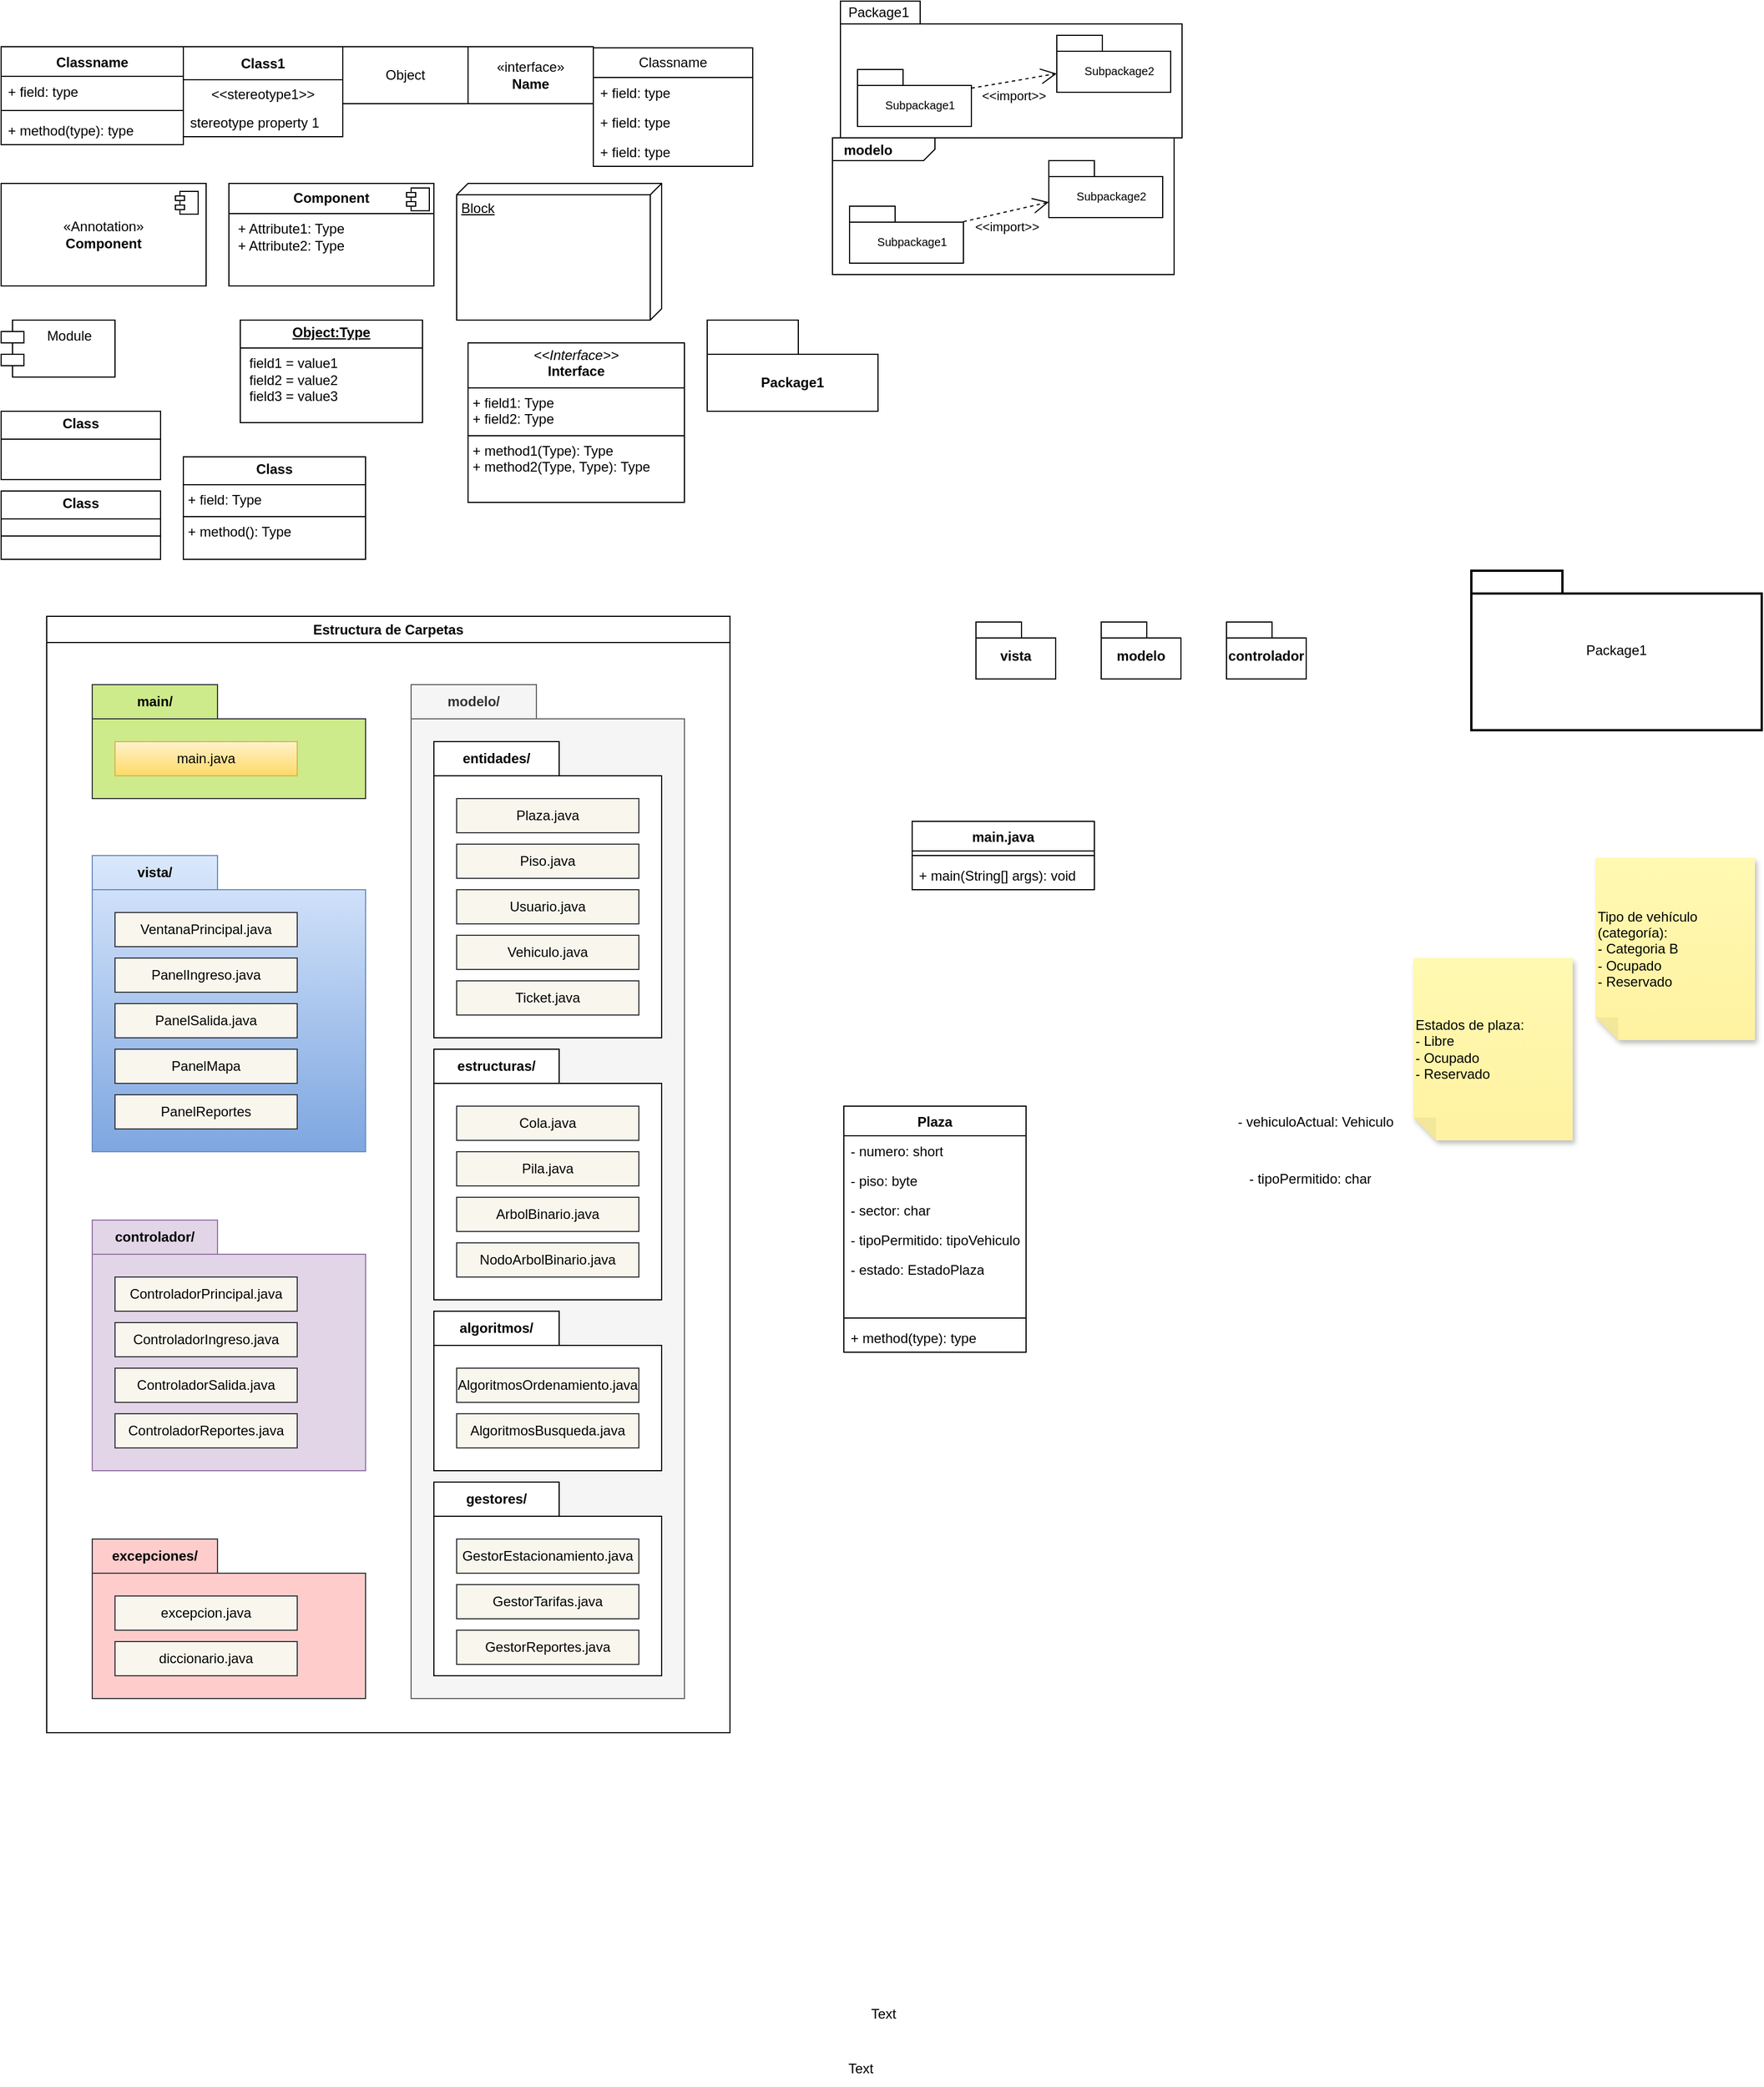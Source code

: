 <mxfile version="28.2.0">
  <diagram name="Página-1" id="cIHU0dxXWqZWaOvObGlX">
    <mxGraphModel dx="2250" dy="1258" grid="1" gridSize="10" guides="1" tooltips="1" connect="1" arrows="1" fold="1" page="1" pageScale="1" pageWidth="827" pageHeight="1169" math="0" shadow="0">
      <root>
        <mxCell id="0" />
        <mxCell id="1" style="" parent="0" />
        <mxCell id="vrDfNK2nrc3gdXkp-nxU-1" value="Classname" style="swimlane;fontStyle=1;align=center;verticalAlign=top;childLayout=stackLayout;horizontal=1;startSize=26;horizontalStack=0;resizeParent=1;resizeParentMax=0;resizeLast=0;collapsible=1;marginBottom=0;whiteSpace=wrap;html=1;" vertex="1" parent="1">
          <mxGeometry x="40" y="40" width="160" height="86" as="geometry" />
        </mxCell>
        <mxCell id="vrDfNK2nrc3gdXkp-nxU-2" value="+ field: type" style="text;strokeColor=none;fillColor=none;align=left;verticalAlign=top;spacingLeft=4;spacingRight=4;overflow=hidden;rotatable=0;points=[[0,0.5],[1,0.5]];portConstraint=eastwest;whiteSpace=wrap;html=1;" vertex="1" parent="vrDfNK2nrc3gdXkp-nxU-1">
          <mxGeometry y="26" width="160" height="26" as="geometry" />
        </mxCell>
        <mxCell id="vrDfNK2nrc3gdXkp-nxU-3" value="" style="line;strokeWidth=1;fillColor=none;align=left;verticalAlign=middle;spacingTop=-1;spacingLeft=3;spacingRight=3;rotatable=0;labelPosition=right;points=[];portConstraint=eastwest;strokeColor=inherit;" vertex="1" parent="vrDfNK2nrc3gdXkp-nxU-1">
          <mxGeometry y="52" width="160" height="8" as="geometry" />
        </mxCell>
        <mxCell id="vrDfNK2nrc3gdXkp-nxU-4" value="+ method(type): type" style="text;strokeColor=none;fillColor=none;align=left;verticalAlign=top;spacingLeft=4;spacingRight=4;overflow=hidden;rotatable=0;points=[[0,0.5],[1,0.5]];portConstraint=eastwest;whiteSpace=wrap;html=1;" vertex="1" parent="vrDfNK2nrc3gdXkp-nxU-1">
          <mxGeometry y="60" width="160" height="26" as="geometry" />
        </mxCell>
        <mxCell id="vrDfNK2nrc3gdXkp-nxU-5" value="Class1" style="swimlane;fontStyle=1;align=center;verticalAlign=middle;childLayout=stackLayout;horizontal=1;startSize=29;horizontalStack=0;resizeParent=1;resizeParentMax=0;resizeLast=0;collapsible=0;marginBottom=0;html=1;whiteSpace=wrap;" vertex="1" parent="1">
          <mxGeometry x="200" y="40" width="140" height="79" as="geometry" />
        </mxCell>
        <mxCell id="vrDfNK2nrc3gdXkp-nxU-6" value="&amp;lt;&amp;lt;stereotype1&amp;gt;&amp;gt;" style="text;html=1;strokeColor=none;fillColor=none;align=center;verticalAlign=middle;spacingLeft=4;spacingRight=4;overflow=hidden;rotatable=0;points=[[0,0.5],[1,0.5]];portConstraint=eastwest;whiteSpace=wrap;" vertex="1" parent="vrDfNK2nrc3gdXkp-nxU-5">
          <mxGeometry y="29" width="140" height="25" as="geometry" />
        </mxCell>
        <mxCell id="vrDfNK2nrc3gdXkp-nxU-7" value="stereotype property 1" style="text;html=1;strokeColor=none;fillColor=none;align=left;verticalAlign=middle;spacingLeft=4;spacingRight=4;overflow=hidden;rotatable=0;points=[[0,0.5],[1,0.5]];portConstraint=eastwest;whiteSpace=wrap;" vertex="1" parent="vrDfNK2nrc3gdXkp-nxU-5">
          <mxGeometry y="54" width="140" height="25" as="geometry" />
        </mxCell>
        <mxCell id="vrDfNK2nrc3gdXkp-nxU-9" value="Object" style="html=1;whiteSpace=wrap;" vertex="1" parent="1">
          <mxGeometry x="340" y="40" width="110" height="50" as="geometry" />
        </mxCell>
        <mxCell id="vrDfNK2nrc3gdXkp-nxU-10" value="&amp;laquo;interface&amp;raquo;&lt;br&gt;&lt;b&gt;Name&lt;/b&gt;" style="html=1;whiteSpace=wrap;" vertex="1" parent="1">
          <mxGeometry x="450" y="40" width="110" height="50" as="geometry" />
        </mxCell>
        <mxCell id="vrDfNK2nrc3gdXkp-nxU-11" value="Classname" style="swimlane;fontStyle=0;childLayout=stackLayout;horizontal=1;startSize=26;fillColor=none;horizontalStack=0;resizeParent=1;resizeParentMax=0;resizeLast=0;collapsible=1;marginBottom=0;whiteSpace=wrap;html=1;" vertex="1" parent="1">
          <mxGeometry x="560" y="41" width="140" height="104" as="geometry" />
        </mxCell>
        <mxCell id="vrDfNK2nrc3gdXkp-nxU-12" value="+ field: type" style="text;strokeColor=none;fillColor=none;align=left;verticalAlign=top;spacingLeft=4;spacingRight=4;overflow=hidden;rotatable=0;points=[[0,0.5],[1,0.5]];portConstraint=eastwest;whiteSpace=wrap;html=1;" vertex="1" parent="vrDfNK2nrc3gdXkp-nxU-11">
          <mxGeometry y="26" width="140" height="26" as="geometry" />
        </mxCell>
        <mxCell id="vrDfNK2nrc3gdXkp-nxU-13" value="+ field: type" style="text;strokeColor=none;fillColor=none;align=left;verticalAlign=top;spacingLeft=4;spacingRight=4;overflow=hidden;rotatable=0;points=[[0,0.5],[1,0.5]];portConstraint=eastwest;whiteSpace=wrap;html=1;" vertex="1" parent="vrDfNK2nrc3gdXkp-nxU-11">
          <mxGeometry y="52" width="140" height="26" as="geometry" />
        </mxCell>
        <mxCell id="vrDfNK2nrc3gdXkp-nxU-14" value="+ field: type" style="text;strokeColor=none;fillColor=none;align=left;verticalAlign=top;spacingLeft=4;spacingRight=4;overflow=hidden;rotatable=0;points=[[0,0.5],[1,0.5]];portConstraint=eastwest;whiteSpace=wrap;html=1;" vertex="1" parent="vrDfNK2nrc3gdXkp-nxU-11">
          <mxGeometry y="78" width="140" height="26" as="geometry" />
        </mxCell>
        <mxCell id="vrDfNK2nrc3gdXkp-nxU-16" value="&amp;laquo;Annotation&amp;raquo;&lt;br/&gt;&lt;b&gt;Component&lt;/b&gt;" style="html=1;dropTarget=0;whiteSpace=wrap;" vertex="1" parent="1">
          <mxGeometry x="40" y="160" width="180" height="90" as="geometry" />
        </mxCell>
        <mxCell id="vrDfNK2nrc3gdXkp-nxU-17" value="" style="shape=module;jettyWidth=8;jettyHeight=4;" vertex="1" parent="vrDfNK2nrc3gdXkp-nxU-16">
          <mxGeometry x="1" width="20" height="20" relative="1" as="geometry">
            <mxPoint x="-27" y="7" as="offset" />
          </mxGeometry>
        </mxCell>
        <mxCell id="vrDfNK2nrc3gdXkp-nxU-18" value="&lt;p style=&quot;margin:0px;margin-top:6px;text-align:center;&quot;&gt;&lt;b&gt;Component&lt;/b&gt;&lt;/p&gt;&lt;hr size=&quot;1&quot; style=&quot;border-style:solid;&quot;/&gt;&lt;p style=&quot;margin:0px;margin-left:8px;&quot;&gt;+ Attribute1: Type&lt;br/&gt;+ Attribute2: Type&lt;/p&gt;" style="align=left;overflow=fill;html=1;dropTarget=0;whiteSpace=wrap;" vertex="1" parent="1">
          <mxGeometry x="240" y="160" width="180" height="90" as="geometry" />
        </mxCell>
        <mxCell id="vrDfNK2nrc3gdXkp-nxU-19" value="" style="shape=component;jettyWidth=8;jettyHeight=4;" vertex="1" parent="vrDfNK2nrc3gdXkp-nxU-18">
          <mxGeometry x="1" width="20" height="20" relative="1" as="geometry">
            <mxPoint x="-24" y="4" as="offset" />
          </mxGeometry>
        </mxCell>
        <mxCell id="vrDfNK2nrc3gdXkp-nxU-20" value="Block" style="verticalAlign=top;align=left;spacingTop=8;spacingLeft=2;spacingRight=12;shape=cube;size=10;direction=south;fontStyle=4;html=1;whiteSpace=wrap;" vertex="1" parent="1">
          <mxGeometry x="440" y="160" width="180" height="120" as="geometry" />
        </mxCell>
        <mxCell id="vrDfNK2nrc3gdXkp-nxU-21" value="Module" style="shape=module;align=left;spacingLeft=20;align=center;verticalAlign=top;whiteSpace=wrap;html=1;" vertex="1" parent="1">
          <mxGeometry x="40" y="280" width="100" height="50" as="geometry" />
        </mxCell>
        <mxCell id="vrDfNK2nrc3gdXkp-nxU-22" value="modelo" style="shape=folder;fontStyle=1;spacingTop=10;tabWidth=40;tabHeight=14;tabPosition=left;html=1;whiteSpace=wrap;" vertex="1" parent="1">
          <mxGeometry x="1006" y="545" width="70" height="50" as="geometry" />
        </mxCell>
        <mxCell id="vrDfNK2nrc3gdXkp-nxU-23" value="&lt;p style=&quot;margin:0px;margin-top:4px;text-align:center;text-decoration:underline;&quot;&gt;&lt;b&gt;Object:Type&lt;/b&gt;&lt;/p&gt;&lt;hr size=&quot;1&quot; style=&quot;border-style:solid;&quot;/&gt;&lt;p style=&quot;margin:0px;margin-left:8px;&quot;&gt;field1 = value1&lt;br/&gt;field2 = value2&lt;br&gt;field3 = value3&lt;/p&gt;" style="verticalAlign=top;align=left;overflow=fill;html=1;whiteSpace=wrap;" vertex="1" parent="1">
          <mxGeometry x="250" y="280" width="160" height="90" as="geometry" />
        </mxCell>
        <mxCell id="vrDfNK2nrc3gdXkp-nxU-24" value="&lt;p style=&quot;margin:0px;margin-top:4px;text-align:center;&quot;&gt;&lt;b&gt;Class&lt;/b&gt;&lt;/p&gt;&lt;hr size=&quot;1&quot; style=&quot;border-style:solid;&quot;/&gt;&lt;div style=&quot;height:2px;&quot;&gt;&lt;/div&gt;" style="verticalAlign=top;align=left;overflow=fill;html=1;whiteSpace=wrap;" vertex="1" parent="1">
          <mxGeometry x="40" y="360" width="140" height="60" as="geometry" />
        </mxCell>
        <mxCell id="vrDfNK2nrc3gdXkp-nxU-25" value="&lt;p style=&quot;margin:0px;margin-top:4px;text-align:center;&quot;&gt;&lt;b&gt;Class&lt;/b&gt;&lt;/p&gt;&lt;hr size=&quot;1&quot; style=&quot;border-style:solid;&quot;/&gt;&lt;div style=&quot;height:2px;&quot;&gt;&lt;/div&gt;&lt;hr size=&quot;1&quot; style=&quot;border-style:solid;&quot;/&gt;&lt;div style=&quot;height:2px;&quot;&gt;&lt;/div&gt;" style="verticalAlign=top;align=left;overflow=fill;html=1;whiteSpace=wrap;" vertex="1" parent="1">
          <mxGeometry x="40" y="430" width="140" height="60" as="geometry" />
        </mxCell>
        <mxCell id="vrDfNK2nrc3gdXkp-nxU-26" value="&lt;p style=&quot;margin:0px;margin-top:4px;text-align:center;&quot;&gt;&lt;b&gt;Class&lt;/b&gt;&lt;/p&gt;&lt;hr size=&quot;1&quot; style=&quot;border-style:solid;&quot;/&gt;&lt;p style=&quot;margin:0px;margin-left:4px;&quot;&gt;+ field: Type&lt;/p&gt;&lt;hr size=&quot;1&quot; style=&quot;border-style:solid;&quot;/&gt;&lt;p style=&quot;margin:0px;margin-left:4px;&quot;&gt;+ method(): Type&lt;/p&gt;" style="verticalAlign=top;align=left;overflow=fill;html=1;whiteSpace=wrap;" vertex="1" parent="1">
          <mxGeometry x="200" y="400" width="160" height="90" as="geometry" />
        </mxCell>
        <mxCell id="vrDfNK2nrc3gdXkp-nxU-28" value="&lt;p style=&quot;margin:0px;margin-top:4px;text-align:center;&quot;&gt;&lt;i&gt;&amp;lt;&amp;lt;Interface&amp;gt;&amp;gt;&lt;/i&gt;&lt;br/&gt;&lt;b&gt;Interface&lt;/b&gt;&lt;/p&gt;&lt;hr size=&quot;1&quot; style=&quot;border-style:solid;&quot;/&gt;&lt;p style=&quot;margin:0px;margin-left:4px;&quot;&gt;+ field1: Type&lt;br/&gt;+ field2: Type&lt;/p&gt;&lt;hr size=&quot;1&quot; style=&quot;border-style:solid;&quot;/&gt;&lt;p style=&quot;margin:0px;margin-left:4px;&quot;&gt;+ method1(Type): Type&lt;br/&gt;+ method2(Type, Type): Type&lt;/p&gt;" style="verticalAlign=top;align=left;overflow=fill;html=1;whiteSpace=wrap;" vertex="1" parent="1">
          <mxGeometry x="450" y="300" width="190" height="140" as="geometry" />
        </mxCell>
        <mxCell id="vrDfNK2nrc3gdXkp-nxU-62" value="Package1" style="shape=folder;xSize=90;align=left;spacingLeft=10;align=left;verticalAlign=top;spacingLeft=5;spacingTop=-4;tabWidth=70;tabHeight=20;tabPosition=left;html=1;recursiveResize=0;" vertex="1" parent="1">
          <mxGeometry x="777" width="300" height="120" as="geometry" />
        </mxCell>
        <mxCell id="vrDfNK2nrc3gdXkp-nxU-63" value="&#xa;Subpackage1" style="strokeColor=inherit;fillColor=inherit;gradientColor=inherit;shape=folder;spacingLeft=10;tabWidth=40;tabHeight=14;tabPosition=left;fontSize=10;html=1;whiteSpace=wrap;" vertex="1" parent="vrDfNK2nrc3gdXkp-nxU-62">
          <mxGeometry x="15" y="60" width="100" height="50" as="geometry" />
        </mxCell>
        <mxCell id="vrDfNK2nrc3gdXkp-nxU-64" value="&#xa;Subpackage2" style="strokeColor=inherit;fillColor=inherit;gradientColor=inherit;shape=folder;spacingLeft=10;tabWidth=40;tabHeight=14;tabPosition=left;fontSize=10;html=1;whiteSpace=wrap;" vertex="1" parent="vrDfNK2nrc3gdXkp-nxU-62">
          <mxGeometry x="190" y="30" width="100" height="50" as="geometry" />
        </mxCell>
        <mxCell id="vrDfNK2nrc3gdXkp-nxU-65" value="&amp;lt;&amp;lt;import&amp;gt;&amp;gt;" style="strokeColor=inherit;fillColor=inherit;gradientColor=inherit;edgeStyle=none;endArrow=open;dashed=1;verticalAlign=top;labelBackgroundColor=none;endSize=12;html=1;rounded=0;" edge="1" parent="vrDfNK2nrc3gdXkp-nxU-62" source="vrDfNK2nrc3gdXkp-nxU-63" target="vrDfNK2nrc3gdXkp-nxU-64">
          <mxGeometry relative="1" as="geometry" />
        </mxCell>
        <mxCell id="vrDfNK2nrc3gdXkp-nxU-70" value="Package1" style="shape=folder;tabWidth=80;tabHeight=20;tabPosition=left;strokeWidth=2;html=1;whiteSpace=wrap;align=center;" vertex="1" parent="1">
          <mxGeometry x="1331" y="500" width="255" height="140" as="geometry" />
        </mxCell>
        <mxCell id="vrDfNK2nrc3gdXkp-nxU-61" value="Package1" style="shape=folder;fontStyle=1;tabWidth=80;tabHeight=30;tabPosition=left;html=1;boundedLbl=1;whiteSpace=wrap;" vertex="1" parent="1">
          <mxGeometry x="660" y="280" width="150" height="80" as="geometry" />
        </mxCell>
        <mxCell id="vrDfNK2nrc3gdXkp-nxU-75" value="vista" style="shape=folder;fontStyle=1;spacingTop=10;tabWidth=40;tabHeight=14;tabPosition=left;html=1;whiteSpace=wrap;" vertex="1" parent="1">
          <mxGeometry x="896" y="545" width="70" height="50" as="geometry" />
        </mxCell>
        <mxCell id="vrDfNK2nrc3gdXkp-nxU-76" value="controlador" style="shape=folder;fontStyle=1;spacingTop=10;tabWidth=40;tabHeight=14;tabPosition=left;html=1;whiteSpace=wrap;" vertex="1" parent="1">
          <mxGeometry x="1116" y="545" width="70" height="50" as="geometry" />
        </mxCell>
        <mxCell id="vrDfNK2nrc3gdXkp-nxU-77" value="&lt;p style=&quot;margin:0px;margin-top:4px;margin-left:10px;text-align:left;&quot;&gt;&lt;b&gt;modelo&lt;/b&gt;&lt;/p&gt;" style="html=1;shape=mxgraph.sysml.package;xSize=90;align=left;spacingLeft=10;overflow=fill;recursiveResize=0;" vertex="1" parent="1">
          <mxGeometry x="770" y="120" width="300" height="120" as="geometry" />
        </mxCell>
        <mxCell id="vrDfNK2nrc3gdXkp-nxU-78" value="&#xa;Subpackage1" style="strokeColor=inherit;fillColor=inherit;gradientColor=inherit;shape=folder;spacingLeft=10;tabWidth=40;tabHeight=14;tabPosition=left;fontSize=10;html=1;whiteSpace=wrap;" vertex="1" parent="vrDfNK2nrc3gdXkp-nxU-77">
          <mxGeometry x="15" y="60" width="100" height="50" as="geometry" />
        </mxCell>
        <mxCell id="vrDfNK2nrc3gdXkp-nxU-79" value="&#xa;Subpackage2" style="strokeColor=inherit;fillColor=inherit;gradientColor=inherit;shape=folder;spacingLeft=10;tabWidth=40;tabHeight=14;tabPosition=left;fontSize=10;html=1;whiteSpace=wrap;" vertex="1" parent="vrDfNK2nrc3gdXkp-nxU-77">
          <mxGeometry x="190" y="20" width="100" height="50" as="geometry" />
        </mxCell>
        <mxCell id="vrDfNK2nrc3gdXkp-nxU-80" value="&amp;lt;&amp;lt;import&amp;gt;&amp;gt;" style="strokeColor=inherit;fillColor=inherit;gradientColor=inherit;edgeStyle=none;endArrow=open;dashed=1;verticalAlign=top;labelBackgroundColor=none;endSize=12;html=1;rounded=0;" edge="1" parent="vrDfNK2nrc3gdXkp-nxU-77" source="vrDfNK2nrc3gdXkp-nxU-78" target="vrDfNK2nrc3gdXkp-nxU-79">
          <mxGeometry relative="1" as="geometry" />
        </mxCell>
        <mxCell id="vrDfNK2nrc3gdXkp-nxU-88" value="paquetes" parent="0" />
        <mxCell id="vrDfNK2nrc3gdXkp-nxU-151" value="Text" style="html=1;strokeColor=none;resizeWidth=1;resizeHeight=1;fillColor=none;part=1;connectable=0;allowArrows=0;deletable=0;whiteSpace=wrap;" vertex="1" parent="vrDfNK2nrc3gdXkp-nxU-88">
          <mxGeometry x="770" y="1754" width="90" height="26.4" as="geometry" />
        </mxCell>
        <mxCell id="vrDfNK2nrc3gdXkp-nxU-152" value="Text" style="html=1;strokeColor=none;resizeWidth=1;resizeHeight=1;fillColor=none;part=1;connectable=0;allowArrows=0;deletable=0;whiteSpace=wrap;" vertex="1" parent="vrDfNK2nrc3gdXkp-nxU-88">
          <mxGeometry x="750" y="1800" width="90" height="30" as="geometry" />
        </mxCell>
        <mxCell id="vrDfNK2nrc3gdXkp-nxU-153" value="Estructura de Carpetas" style="swimlane;whiteSpace=wrap;html=1;" vertex="1" parent="vrDfNK2nrc3gdXkp-nxU-88">
          <mxGeometry x="80" y="540" width="600" height="980" as="geometry" />
        </mxCell>
        <mxCell id="vrDfNK2nrc3gdXkp-nxU-55" value="modelo/" style="shape=folder;fontStyle=1;tabWidth=110;tabHeight=30;tabPosition=left;html=1;boundedLbl=1;labelInHeader=1;container=1;collapsible=0;recursiveResize=0;whiteSpace=wrap;fillColor=#f5f5f5;strokeColor=#666666;fontColor=#333333;" vertex="1" parent="vrDfNK2nrc3gdXkp-nxU-153">
          <mxGeometry x="320" y="60" width="240" height="890" as="geometry" />
        </mxCell>
        <mxCell id="vrDfNK2nrc3gdXkp-nxU-53" value="entidades/" style="shape=folder;fontStyle=1;tabWidth=110;tabHeight=30;tabPosition=left;html=1;boundedLbl=1;labelInHeader=1;container=1;collapsible=0;whiteSpace=wrap;" vertex="1" parent="vrDfNK2nrc3gdXkp-nxU-55">
          <mxGeometry x="20" y="50" width="200" height="260" as="geometry" />
        </mxCell>
        <mxCell id="vrDfNK2nrc3gdXkp-nxU-134" value="Vehiculo.java" style="html=1;whiteSpace=wrap;imageAspect=0;fillColor=#f9f7ed;strokeColor=#36393d;" vertex="1" parent="vrDfNK2nrc3gdXkp-nxU-53">
          <mxGeometry x="20" y="170" width="160" height="30" as="geometry" />
        </mxCell>
        <mxCell id="vrDfNK2nrc3gdXkp-nxU-135" value="Piso.java" style="html=1;whiteSpace=wrap;imageAspect=1;fillColor=#f9f7ed;strokeColor=#36393d;" vertex="1" parent="vrDfNK2nrc3gdXkp-nxU-53">
          <mxGeometry x="20" y="90.0" width="160" height="30" as="geometry" />
        </mxCell>
        <mxCell id="vrDfNK2nrc3gdXkp-nxU-138" value="Plaza.java" style="html=1;whiteSpace=wrap;imageAspect=1;fillColor=#f9f7ed;strokeColor=#36393d;" vertex="1" parent="vrDfNK2nrc3gdXkp-nxU-53">
          <mxGeometry x="20" y="50" width="160" height="30" as="geometry" />
        </mxCell>
        <mxCell id="vrDfNK2nrc3gdXkp-nxU-137" value="Usuario.java" style="html=1;whiteSpace=wrap;imageAspect=1;fillColor=#f9f7ed;strokeColor=#36393d;" vertex="1" parent="vrDfNK2nrc3gdXkp-nxU-53">
          <mxGeometry x="20" y="130.0" width="160" height="30" as="geometry" />
        </mxCell>
        <mxCell id="vrDfNK2nrc3gdXkp-nxU-136" value="Ticket.java" style="html=1;whiteSpace=wrap;imageAspect=1;fillColor=#f9f7ed;strokeColor=#36393d;" vertex="1" parent="vrDfNK2nrc3gdXkp-nxU-53">
          <mxGeometry x="20" y="210" width="160" height="30" as="geometry" />
        </mxCell>
        <mxCell id="vrDfNK2nrc3gdXkp-nxU-139" value="estructuras/" style="shape=folder;fontStyle=1;tabWidth=110;tabHeight=30;tabPosition=left;html=1;boundedLbl=1;labelInHeader=1;container=1;collapsible=0;whiteSpace=wrap;" vertex="1" parent="vrDfNK2nrc3gdXkp-nxU-55">
          <mxGeometry x="20" y="320" width="200" height="220" as="geometry" />
        </mxCell>
        <mxCell id="vrDfNK2nrc3gdXkp-nxU-141" value="NodoArbolBinario.java" style="html=1;whiteSpace=wrap;imageAspect=0;fillColor=#f9f7ed;strokeColor=#36393d;" vertex="1" parent="vrDfNK2nrc3gdXkp-nxU-139">
          <mxGeometry x="20" y="170" width="160" height="30" as="geometry" />
        </mxCell>
        <mxCell id="vrDfNK2nrc3gdXkp-nxU-142" value="Pila.java" style="html=1;whiteSpace=wrap;imageAspect=1;fillColor=#f9f7ed;strokeColor=#36393d;" vertex="1" parent="vrDfNK2nrc3gdXkp-nxU-139">
          <mxGeometry x="20" y="90" width="160" height="30" as="geometry" />
        </mxCell>
        <mxCell id="vrDfNK2nrc3gdXkp-nxU-143" value="Cola.java" style="html=1;whiteSpace=wrap;imageAspect=1;fillColor=#f9f7ed;strokeColor=#36393d;" vertex="1" parent="vrDfNK2nrc3gdXkp-nxU-139">
          <mxGeometry x="20" y="50" width="160" height="30" as="geometry" />
        </mxCell>
        <mxCell id="vrDfNK2nrc3gdXkp-nxU-144" value="ArbolBinario.java" style="html=1;whiteSpace=wrap;imageAspect=1;fillColor=#f9f7ed;strokeColor=#36393d;" vertex="1" parent="vrDfNK2nrc3gdXkp-nxU-139">
          <mxGeometry x="20" y="130" width="160" height="30" as="geometry" />
        </mxCell>
        <mxCell id="vrDfNK2nrc3gdXkp-nxU-89" value="algoritmos/" style="shape=folder;fontStyle=1;tabWidth=110;tabHeight=30;tabPosition=left;html=1;boundedLbl=1;labelInHeader=1;container=1;collapsible=0;whiteSpace=wrap;" vertex="1" parent="vrDfNK2nrc3gdXkp-nxU-55">
          <mxGeometry x="20" y="550" width="200" height="140" as="geometry" />
        </mxCell>
        <mxCell id="vrDfNK2nrc3gdXkp-nxU-146" value="AlgoritmosOrdenamiento.java" style="html=1;whiteSpace=wrap;imageAspect=1;fillColor=#f9f7ed;strokeColor=#36393d;" vertex="1" parent="vrDfNK2nrc3gdXkp-nxU-89">
          <mxGeometry x="20" y="50.003" width="160" height="30" as="geometry" />
        </mxCell>
        <mxCell id="vrDfNK2nrc3gdXkp-nxU-147" value="AlgoritmosBusqueda.java" style="html=1;whiteSpace=wrap;imageAspect=1;fillColor=#f9f7ed;strokeColor=#36393d;" vertex="1" parent="vrDfNK2nrc3gdXkp-nxU-89">
          <mxGeometry x="20" y="90" width="160" height="30" as="geometry" />
        </mxCell>
        <mxCell id="vrDfNK2nrc3gdXkp-nxU-91" value="gestores/" style="shape=folder;fontStyle=1;tabWidth=110;tabHeight=30;tabPosition=left;html=1;boundedLbl=1;labelInHeader=1;container=1;collapsible=0;whiteSpace=wrap;" vertex="1" parent="vrDfNK2nrc3gdXkp-nxU-55">
          <mxGeometry x="20" y="700" width="200" height="170" as="geometry" />
        </mxCell>
        <mxCell id="vrDfNK2nrc3gdXkp-nxU-148" value="GestorEstacionamiento.java" style="html=1;whiteSpace=wrap;imageAspect=1;fillColor=#f9f7ed;strokeColor=#36393d;" vertex="1" parent="vrDfNK2nrc3gdXkp-nxU-91">
          <mxGeometry x="20" y="50" width="160" height="30" as="geometry" />
        </mxCell>
        <mxCell id="vrDfNK2nrc3gdXkp-nxU-149" value="GestorTarifas.java" style="html=1;whiteSpace=wrap;imageAspect=1;fillColor=#f9f7ed;strokeColor=#36393d;" vertex="1" parent="vrDfNK2nrc3gdXkp-nxU-91">
          <mxGeometry x="20" y="90" width="160" height="30" as="geometry" />
        </mxCell>
        <mxCell id="vrDfNK2nrc3gdXkp-nxU-150" value="GestorReportes.java" style="html=1;whiteSpace=wrap;imageAspect=1;fillColor=#f9f7ed;strokeColor=#36393d;" vertex="1" parent="vrDfNK2nrc3gdXkp-nxU-91">
          <mxGeometry x="20" y="130" width="160" height="30" as="geometry" />
        </mxCell>
        <mxCell id="vrDfNK2nrc3gdXkp-nxU-82" value="controlador/" style="shape=folder;fontStyle=1;tabWidth=110;tabHeight=30;tabPosition=left;html=1;boundedLbl=1;labelInHeader=1;container=1;collapsible=0;recursiveResize=0;whiteSpace=wrap;fillColor=#e1d5e7;strokeColor=#9673a6;" vertex="1" parent="vrDfNK2nrc3gdXkp-nxU-153">
          <mxGeometry x="40" y="530" width="240" height="220" as="geometry" />
        </mxCell>
        <mxCell id="vrDfNK2nrc3gdXkp-nxU-93" value="ControladorPrincipal.java" style="html=1;whiteSpace=wrap;fillColor=#f9f7ed;strokeColor=#36393d;" vertex="1" parent="vrDfNK2nrc3gdXkp-nxU-82">
          <mxGeometry x="20" y="50" width="160" height="30" as="geometry" />
        </mxCell>
        <mxCell id="vrDfNK2nrc3gdXkp-nxU-95" value="ControladorIngreso.java" style="html=1;whiteSpace=wrap;fillColor=#f9f7ed;strokeColor=#36393d;" vertex="1" parent="vrDfNK2nrc3gdXkp-nxU-82">
          <mxGeometry x="20" y="90" width="160" height="30" as="geometry" />
        </mxCell>
        <mxCell id="vrDfNK2nrc3gdXkp-nxU-96" value="ControladorSalida.java" style="html=1;whiteSpace=wrap;fillColor=#f9f7ed;strokeColor=#36393d;" vertex="1" parent="vrDfNK2nrc3gdXkp-nxU-82">
          <mxGeometry x="20" y="130" width="160" height="30" as="geometry" />
        </mxCell>
        <mxCell id="vrDfNK2nrc3gdXkp-nxU-97" value="ControladorReportes.java" style="html=1;whiteSpace=wrap;fillColor=#f9f7ed;strokeColor=#36393d;" vertex="1" parent="vrDfNK2nrc3gdXkp-nxU-82">
          <mxGeometry x="20" y="170" width="160" height="30" as="geometry" />
        </mxCell>
        <mxCell id="vrDfNK2nrc3gdXkp-nxU-84" value="vista/" style="shape=folder;fontStyle=1;tabWidth=110;tabHeight=30;tabPosition=left;html=1;boundedLbl=1;labelInHeader=1;container=1;collapsible=0;recursiveResize=0;whiteSpace=wrap;fillColor=#dae8fc;gradientColor=#7ea6e0;strokeColor=#6c8ebf;" vertex="1" parent="vrDfNK2nrc3gdXkp-nxU-153">
          <mxGeometry x="40" y="210" width="240" height="260" as="geometry" />
        </mxCell>
        <mxCell id="vrDfNK2nrc3gdXkp-nxU-99" value="VentanaPrincipal.java" style="html=1;whiteSpace=wrap;fillColor=#f9f7ed;strokeColor=#36393d;" vertex="1" parent="vrDfNK2nrc3gdXkp-nxU-84">
          <mxGeometry x="20" y="50" width="160" height="30" as="geometry" />
        </mxCell>
        <mxCell id="vrDfNK2nrc3gdXkp-nxU-112" value="PanelIngreso.java" style="html=1;whiteSpace=wrap;fillColor=#f9f7ed;strokeColor=#36393d;" vertex="1" parent="vrDfNK2nrc3gdXkp-nxU-84">
          <mxGeometry x="20" y="90" width="160" height="30" as="geometry" />
        </mxCell>
        <mxCell id="vrDfNK2nrc3gdXkp-nxU-113" value="PanelSalida.java" style="html=1;whiteSpace=wrap;fillColor=#f9f7ed;strokeColor=#36393d;" vertex="1" parent="vrDfNK2nrc3gdXkp-nxU-84">
          <mxGeometry x="20" y="130" width="160" height="30" as="geometry" />
        </mxCell>
        <mxCell id="vrDfNK2nrc3gdXkp-nxU-114" value="PanelMapa" style="html=1;whiteSpace=wrap;fillColor=#f9f7ed;strokeColor=#36393d;" vertex="1" parent="vrDfNK2nrc3gdXkp-nxU-84">
          <mxGeometry x="20" y="170" width="160" height="30" as="geometry" />
        </mxCell>
        <mxCell id="vrDfNK2nrc3gdXkp-nxU-116" value="PanelReportes" style="html=1;whiteSpace=wrap;fillColor=#f9f7ed;strokeColor=#36393d;" vertex="1" parent="vrDfNK2nrc3gdXkp-nxU-84">
          <mxGeometry x="20" y="210" width="160" height="30" as="geometry" />
        </mxCell>
        <mxCell id="vrDfNK2nrc3gdXkp-nxU-119" value="excepciones/" style="shape=folder;fontStyle=1;tabWidth=110;tabHeight=30;tabPosition=left;html=1;boundedLbl=1;labelInHeader=1;container=1;collapsible=0;recursiveResize=0;whiteSpace=wrap;fillColor=#ffcccc;strokeColor=#36393d;" vertex="1" parent="vrDfNK2nrc3gdXkp-nxU-153">
          <mxGeometry x="40" y="810" width="240" height="140" as="geometry" />
        </mxCell>
        <mxCell id="vrDfNK2nrc3gdXkp-nxU-120" value="excepcion.java" style="html=1;whiteSpace=wrap;fillColor=#f9f7ed;strokeColor=#36393d;" vertex="1" parent="vrDfNK2nrc3gdXkp-nxU-119">
          <mxGeometry x="20" y="50" width="160" height="30" as="geometry" />
        </mxCell>
        <mxCell id="vrDfNK2nrc3gdXkp-nxU-121" value="diccionario.java" style="html=1;whiteSpace=wrap;fillColor=#f9f7ed;strokeColor=#36393d;" vertex="1" parent="vrDfNK2nrc3gdXkp-nxU-119">
          <mxGeometry x="20" y="90" width="160" height="30" as="geometry" />
        </mxCell>
        <mxCell id="vrDfNK2nrc3gdXkp-nxU-125" value="main/" style="shape=folder;fontStyle=1;tabWidth=110;tabHeight=30;tabPosition=left;html=1;boundedLbl=1;labelInHeader=1;container=1;collapsible=0;recursiveResize=0;whiteSpace=wrap;fillColor=#cdeb8b;strokeColor=#36393d;" vertex="1" parent="vrDfNK2nrc3gdXkp-nxU-153">
          <mxGeometry x="40" y="60" width="240" height="100" as="geometry" />
        </mxCell>
        <mxCell id="vrDfNK2nrc3gdXkp-nxU-130" value="main.java" style="html=1;whiteSpace=wrap;fillColor=#fff2cc;gradientColor=#ffd966;strokeColor=#d6b656;" vertex="1" parent="vrDfNK2nrc3gdXkp-nxU-125">
          <mxGeometry x="20" y="50" width="160" height="30" as="geometry" />
        </mxCell>
        <mxCell id="vrDfNK2nrc3gdXkp-nxU-154" value="main.java" style="swimlane;fontStyle=1;align=center;verticalAlign=top;childLayout=stackLayout;horizontal=1;startSize=26;horizontalStack=0;resizeParent=1;resizeParentMax=0;resizeLast=0;collapsible=1;marginBottom=0;whiteSpace=wrap;html=1;" vertex="1" parent="vrDfNK2nrc3gdXkp-nxU-88">
          <mxGeometry x="840" y="720" width="160" height="60" as="geometry" />
        </mxCell>
        <mxCell id="vrDfNK2nrc3gdXkp-nxU-156" value="" style="line;strokeWidth=1;fillColor=none;align=left;verticalAlign=middle;spacingTop=-1;spacingLeft=3;spacingRight=3;rotatable=0;labelPosition=right;points=[];portConstraint=eastwest;strokeColor=inherit;" vertex="1" parent="vrDfNK2nrc3gdXkp-nxU-154">
          <mxGeometry y="26" width="160" height="8" as="geometry" />
        </mxCell>
        <mxCell id="vrDfNK2nrc3gdXkp-nxU-157" value="+ main(String[] args): void" style="text;strokeColor=none;fillColor=none;align=left;verticalAlign=top;spacingLeft=4;spacingRight=4;overflow=hidden;rotatable=0;points=[[0,0.5],[1,0.5]];portConstraint=eastwest;whiteSpace=wrap;html=1;" vertex="1" parent="vrDfNK2nrc3gdXkp-nxU-154">
          <mxGeometry y="34" width="160" height="26" as="geometry" />
        </mxCell>
        <mxCell id="vrDfNK2nrc3gdXkp-nxU-158" value="Plaza" style="swimlane;fontStyle=1;align=center;verticalAlign=top;childLayout=stackLayout;horizontal=1;startSize=26;horizontalStack=0;resizeParent=1;resizeParentMax=0;resizeLast=0;collapsible=1;marginBottom=0;whiteSpace=wrap;html=1;" vertex="1" parent="vrDfNK2nrc3gdXkp-nxU-88">
          <mxGeometry x="780" y="970" width="160" height="216" as="geometry" />
        </mxCell>
        <mxCell id="vrDfNK2nrc3gdXkp-nxU-159" value="- numero: short" style="text;align=left;verticalAlign=top;spacingLeft=4;spacingRight=4;overflow=hidden;rotatable=0;points=[[0,0.5],[1,0.5]];portConstraint=eastwest;whiteSpace=wrap;html=1;" vertex="1" parent="vrDfNK2nrc3gdXkp-nxU-158">
          <mxGeometry y="26" width="160" height="26" as="geometry" />
        </mxCell>
        <mxCell id="vrDfNK2nrc3gdXkp-nxU-165" value="- piso: byte" style="text;align=left;verticalAlign=top;spacingLeft=4;spacingRight=4;overflow=hidden;rotatable=0;points=[[0,0.5],[1,0.5]];portConstraint=eastwest;whiteSpace=wrap;html=1;" vertex="1" parent="vrDfNK2nrc3gdXkp-nxU-158">
          <mxGeometry y="52" width="160" height="26" as="geometry" />
        </mxCell>
        <mxCell id="vrDfNK2nrc3gdXkp-nxU-166" value="- sector: char" style="text;align=left;verticalAlign=top;spacingLeft=4;spacingRight=4;overflow=hidden;rotatable=0;points=[[0,0.5],[1,0.5]];portConstraint=eastwest;whiteSpace=wrap;html=1;" vertex="1" parent="vrDfNK2nrc3gdXkp-nxU-158">
          <mxGeometry y="78" width="160" height="26" as="geometry" />
        </mxCell>
        <mxCell id="vrDfNK2nrc3gdXkp-nxU-167" value="- tipoPermitido: tipoVehiculo" style="text;align=left;verticalAlign=top;spacingLeft=4;spacingRight=4;overflow=hidden;rotatable=0;points=[[0,0.5],[1,0.5]];portConstraint=eastwest;whiteSpace=wrap;html=1;" vertex="1" parent="vrDfNK2nrc3gdXkp-nxU-158">
          <mxGeometry y="104" width="160" height="26" as="geometry" />
        </mxCell>
        <mxCell id="vrDfNK2nrc3gdXkp-nxU-168" value="- estado: EstadoPlaza" style="text;align=left;verticalAlign=top;spacingLeft=4;spacingRight=4;overflow=hidden;rotatable=0;points=[[0,0.5],[1,0.5]];portConstraint=eastwest;whiteSpace=wrap;html=1;" vertex="1" parent="vrDfNK2nrc3gdXkp-nxU-158">
          <mxGeometry y="130" width="160" height="26" as="geometry" />
        </mxCell>
        <mxCell id="vrDfNK2nrc3gdXkp-nxU-163" style="text;align=left;verticalAlign=top;spacingLeft=4;spacingRight=4;overflow=hidden;rotatable=0;points=[[0,0.5],[1,0.5]];portConstraint=eastwest;whiteSpace=wrap;html=1;" vertex="1" parent="vrDfNK2nrc3gdXkp-nxU-158">
          <mxGeometry y="156" width="160" height="26" as="geometry" />
        </mxCell>
        <mxCell id="vrDfNK2nrc3gdXkp-nxU-160" value="" style="line;strokeWidth=1;fillColor=none;align=left;verticalAlign=middle;spacingTop=-1;spacingLeft=3;spacingRight=3;rotatable=0;labelPosition=right;points=[];portConstraint=eastwest;strokeColor=inherit;" vertex="1" parent="vrDfNK2nrc3gdXkp-nxU-158">
          <mxGeometry y="182" width="160" height="8" as="geometry" />
        </mxCell>
        <mxCell id="vrDfNK2nrc3gdXkp-nxU-161" value="+ method(type): type" style="text;strokeColor=none;fillColor=none;align=left;verticalAlign=top;spacingLeft=4;spacingRight=4;overflow=hidden;rotatable=0;points=[[0,0.5],[1,0.5]];portConstraint=eastwest;whiteSpace=wrap;html=1;" vertex="1" parent="vrDfNK2nrc3gdXkp-nxU-158">
          <mxGeometry y="190" width="160" height="26" as="geometry" />
        </mxCell>
        <mxCell id="vrDfNK2nrc3gdXkp-nxU-169" value="- vehiculoActual: Vehiculo" style="text;align=left;verticalAlign=top;spacingLeft=4;spacingRight=4;overflow=hidden;rotatable=0;points=[[0,0.5],[1,0.5]];portConstraint=eastwest;whiteSpace=wrap;html=1;" vertex="1" parent="vrDfNK2nrc3gdXkp-nxU-88">
          <mxGeometry x="1120" y="970" width="160" height="26" as="geometry" />
        </mxCell>
        <mxCell id="vrDfNK2nrc3gdXkp-nxU-170" value="- tipoPermitido: char" style="text;align=left;verticalAlign=top;spacingLeft=4;spacingRight=4;overflow=hidden;rotatable=0;points=[[0,0.5],[1,0.5]];portConstraint=eastwest;whiteSpace=wrap;html=1;" vertex="1" parent="vrDfNK2nrc3gdXkp-nxU-88">
          <mxGeometry x="1130" y="1020" width="160" height="26" as="geometry" />
        </mxCell>
        <mxCell id="vrDfNK2nrc3gdXkp-nxU-171" value="Estados de plaza:&lt;div&gt;- Libre&lt;/div&gt;&lt;div&gt;- Ocupado&lt;/div&gt;&lt;div style=&quot;&quot;&gt;- Reservado&lt;/div&gt;" style="shape=note;whiteSpace=wrap;html=1;backgroundOutline=1;fontColor=#000000;darkOpacity=0.05;fillColor=#FFF9B2;strokeColor=none;fillStyle=solid;direction=west;gradientDirection=north;gradientColor=#FFF2A1;shadow=1;size=20;pointerEvents=1;align=left;" vertex="1" parent="vrDfNK2nrc3gdXkp-nxU-88">
          <mxGeometry x="1280" y="840" width="140" height="160" as="geometry" />
        </mxCell>
        <mxCell id="vrDfNK2nrc3gdXkp-nxU-172" value="Tipo de vehículo (categoría):&lt;div&gt;- Categoria B&lt;/div&gt;&lt;div&gt;- Ocupado&lt;/div&gt;&lt;div style=&quot;&quot;&gt;- Reservado&lt;/div&gt;" style="shape=note;whiteSpace=wrap;html=1;backgroundOutline=1;fontColor=#000000;darkOpacity=0.05;fillColor=#FFF9B2;strokeColor=none;fillStyle=solid;direction=west;gradientDirection=north;gradientColor=#FFF2A1;shadow=1;size=20;pointerEvents=1;align=left;" vertex="1" parent="vrDfNK2nrc3gdXkp-nxU-88">
          <mxGeometry x="1440" y="752" width="140" height="160" as="geometry" />
        </mxCell>
      </root>
    </mxGraphModel>
  </diagram>
</mxfile>
